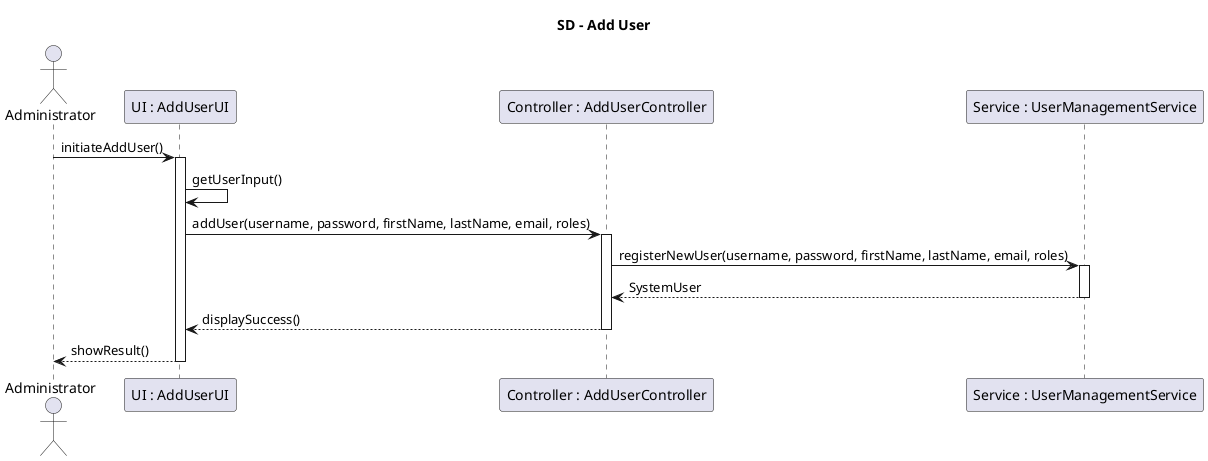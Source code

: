 @startuml

title SD - Add User

actor Administrator
participant "UI : AddUserUI" as UI
participant "Controller : AddUserController" as controller
participant "Service : UserManagementService" as userService

Administrator -> UI : initiateAddUser()
activate UI

UI -> UI : getUserInput()
UI -> controller : addUser(username, password, firstName, lastName, email, roles)
activate controller

controller -> userService : registerNewUser(username, password, firstName, lastName, email, roles)
activate userService
userService --> controller : SystemUser
deactivate userService

controller --> UI : displaySuccess()
deactivate controller

UI --> Administrator : showResult()

deactivate UI

@enduml
